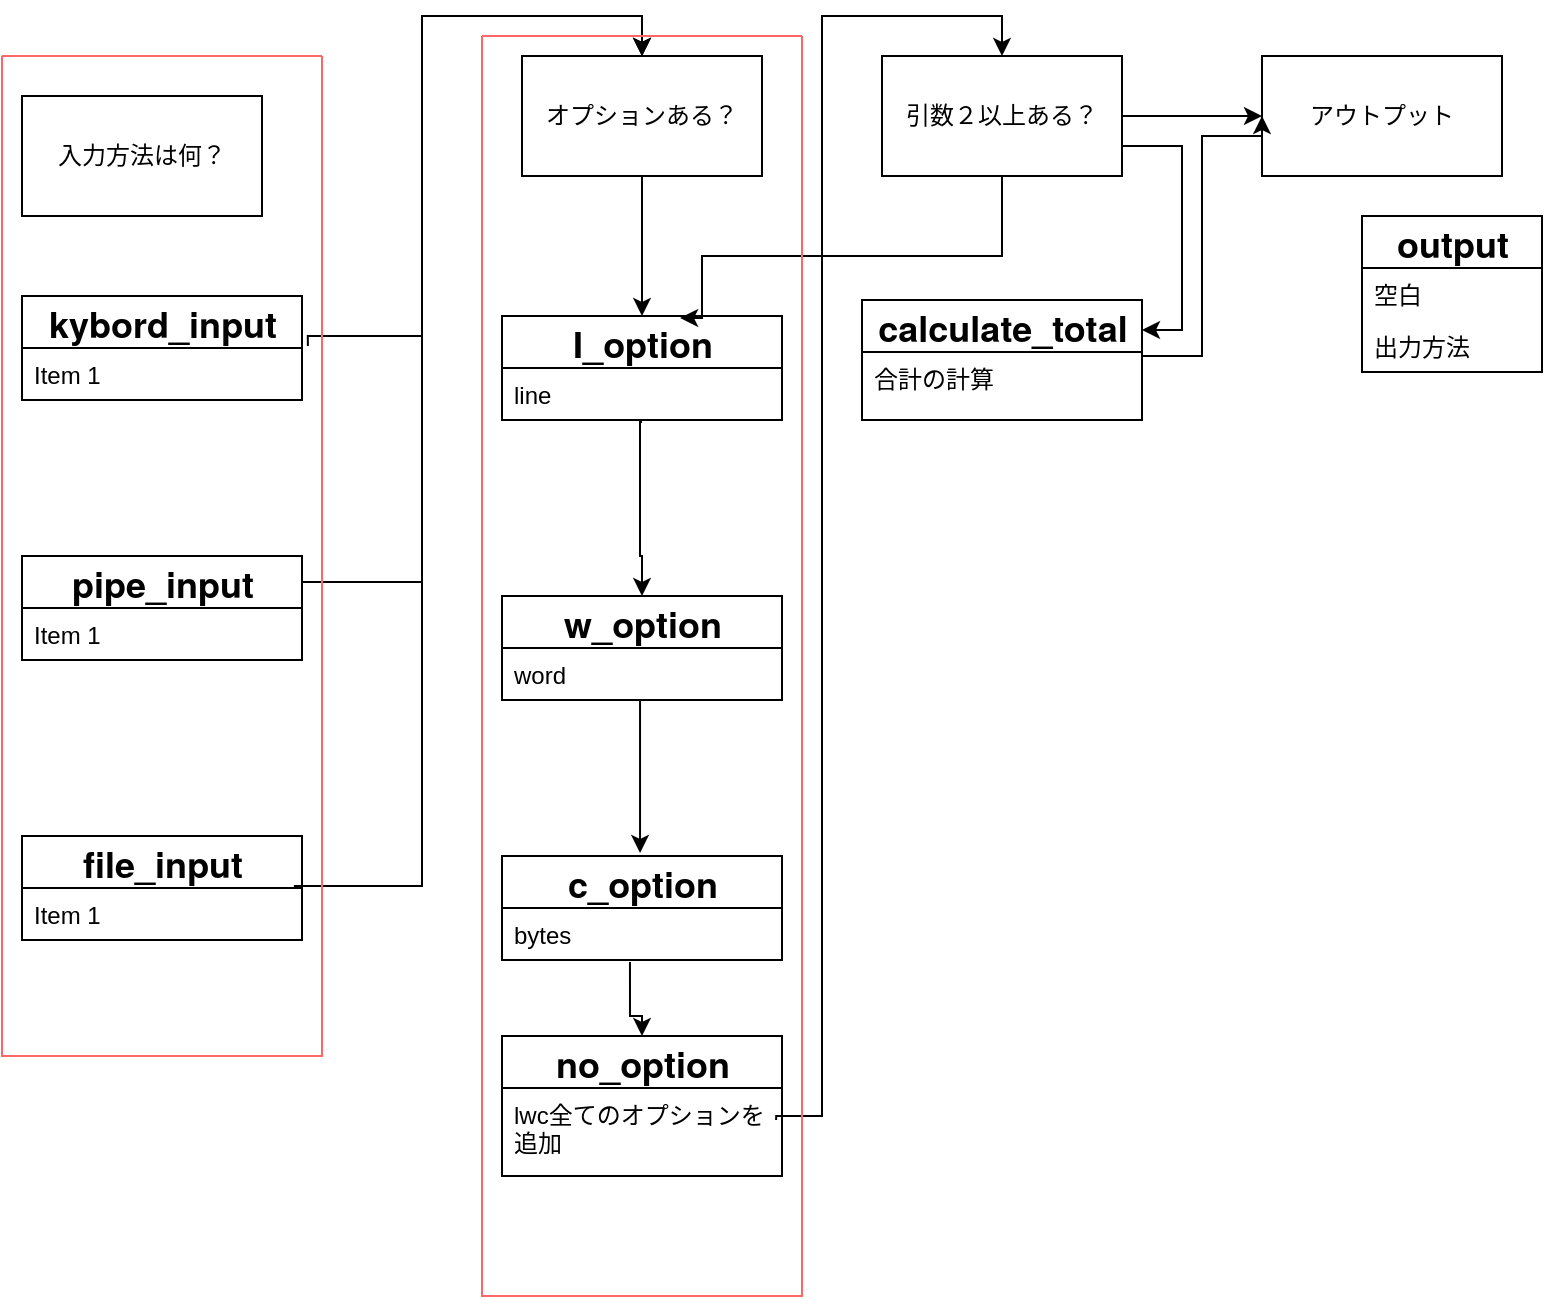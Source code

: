 <mxfile version="26.2.14">
  <diagram id="C5RBs43oDa-KdzZeNtuy" name="Page-1">
    <mxGraphModel dx="1058" dy="1013" grid="1" gridSize="10" guides="1" tooltips="1" connect="1" arrows="1" fold="1" page="1" pageScale="1" pageWidth="827" pageHeight="1169" math="0" shadow="0">
      <root>
        <mxCell id="WIyWlLk6GJQsqaUBKTNV-0" />
        <mxCell id="WIyWlLk6GJQsqaUBKTNV-1" parent="WIyWlLk6GJQsqaUBKTNV-0" />
        <mxCell id="cGXXL4bpqKAadXfqG3Dh-0" value="&lt;p style=&quot;margin: 0px; font-variant-numeric: normal; font-variant-east-asian: normal; font-variant-alternates: normal; font-size-adjust: none; font-kerning: auto; font-optical-sizing: auto; font-feature-settings: normal; font-variation-settings: normal; font-variant-position: normal; font-variant-emoji: normal; font-stretch: normal; font-size: 18px; line-height: normal; font-family: &amp;quot;Helvetica Neue&amp;quot;; text-align: start; text-wrap-mode: wrap;&quot; class=&quot;p1&quot;&gt;&lt;b&gt;kybord_input&lt;/b&gt;&lt;/p&gt;" style="swimlane;fontStyle=0;childLayout=stackLayout;horizontal=1;startSize=26;fillColor=none;horizontalStack=0;resizeParent=1;resizeParentMax=0;resizeLast=0;collapsible=1;marginBottom=0;html=1;" parent="WIyWlLk6GJQsqaUBKTNV-1" vertex="1">
          <mxGeometry x="50" y="180" width="140" height="52" as="geometry" />
        </mxCell>
        <mxCell id="cGXXL4bpqKAadXfqG3Dh-1" value="Item 1" style="text;strokeColor=none;fillColor=none;align=left;verticalAlign=top;spacingLeft=4;spacingRight=4;overflow=hidden;rotatable=0;points=[[0,0.5],[1,0.5]];portConstraint=eastwest;whiteSpace=wrap;html=1;" parent="cGXXL4bpqKAadXfqG3Dh-0" vertex="1">
          <mxGeometry y="26" width="140" height="26" as="geometry" />
        </mxCell>
        <mxCell id="cGXXL4bpqKAadXfqG3Dh-13" value="&lt;p style=&quot;margin: 0px; font-variant-numeric: normal; font-variant-east-asian: normal; font-variant-alternates: normal; font-size-adjust: none; font-kerning: auto; font-optical-sizing: auto; font-feature-settings: normal; font-variation-settings: normal; font-variant-position: normal; font-variant-emoji: normal; font-stretch: normal; font-size: 18px; line-height: normal; font-family: &amp;quot;Helvetica Neue&amp;quot;; text-align: start; text-wrap-mode: wrap;&quot; class=&quot;p1&quot;&gt;&lt;b&gt;pipe_input&lt;/b&gt;&lt;/p&gt;" style="swimlane;fontStyle=0;childLayout=stackLayout;horizontal=1;startSize=26;fillColor=none;horizontalStack=0;resizeParent=1;resizeParentMax=0;resizeLast=0;collapsible=1;marginBottom=0;html=1;" parent="WIyWlLk6GJQsqaUBKTNV-1" vertex="1">
          <mxGeometry x="50" y="310" width="140" height="52" as="geometry" />
        </mxCell>
        <mxCell id="cGXXL4bpqKAadXfqG3Dh-14" value="Item 1" style="text;strokeColor=none;fillColor=none;align=left;verticalAlign=top;spacingLeft=4;spacingRight=4;overflow=hidden;rotatable=0;points=[[0,0.5],[1,0.5]];portConstraint=eastwest;whiteSpace=wrap;html=1;" parent="cGXXL4bpqKAadXfqG3Dh-13" vertex="1">
          <mxGeometry y="26" width="140" height="26" as="geometry" />
        </mxCell>
        <mxCell id="cGXXL4bpqKAadXfqG3Dh-17" value="&lt;p style=&quot;margin: 0px; font-variant-numeric: normal; font-variant-east-asian: normal; font-variant-alternates: normal; font-size-adjust: none; font-kerning: auto; font-optical-sizing: auto; font-feature-settings: normal; font-variation-settings: normal; font-variant-position: normal; font-variant-emoji: normal; font-stretch: normal; font-size: 18px; line-height: normal; font-family: &amp;quot;Helvetica Neue&amp;quot;; text-align: start; text-wrap-mode: wrap;&quot; class=&quot;p1&quot;&gt;&lt;b&gt;file_input&lt;/b&gt;&lt;/p&gt;" style="swimlane;fontStyle=0;childLayout=stackLayout;horizontal=1;startSize=26;fillColor=none;horizontalStack=0;resizeParent=1;resizeParentMax=0;resizeLast=0;collapsible=1;marginBottom=0;html=1;" parent="WIyWlLk6GJQsqaUBKTNV-1" vertex="1">
          <mxGeometry x="50" y="450" width="140" height="52" as="geometry" />
        </mxCell>
        <mxCell id="cGXXL4bpqKAadXfqG3Dh-18" value="Item 1" style="text;strokeColor=none;fillColor=none;align=left;verticalAlign=top;spacingLeft=4;spacingRight=4;overflow=hidden;rotatable=0;points=[[0,0.5],[1,0.5]];portConstraint=eastwest;whiteSpace=wrap;html=1;" parent="cGXXL4bpqKAadXfqG3Dh-17" vertex="1">
          <mxGeometry y="26" width="140" height="26" as="geometry" />
        </mxCell>
        <mxCell id="b58ayG0WAAWht-iHWDj8-4" value="" style="edgeStyle=orthogonalEdgeStyle;rounded=0;orthogonalLoop=1;jettySize=auto;html=1;entryX=0.493;entryY=-0.029;entryDx=0;entryDy=0;entryPerimeter=0;" edge="1" parent="WIyWlLk6GJQsqaUBKTNV-1" source="cGXXL4bpqKAadXfqG3Dh-21" target="cGXXL4bpqKAadXfqG3Dh-30">
          <mxGeometry relative="1" as="geometry">
            <Array as="points">
              <mxPoint x="359" y="380" />
              <mxPoint x="359" y="380" />
            </Array>
          </mxGeometry>
        </mxCell>
        <mxCell id="cGXXL4bpqKAadXfqG3Dh-21" value="&lt;p style=&quot;margin: 0px; font-variant-numeric: normal; font-variant-east-asian: normal; font-variant-alternates: normal; font-size-adjust: none; font-kerning: auto; font-optical-sizing: auto; font-feature-settings: normal; font-variation-settings: normal; font-variant-position: normal; font-variant-emoji: normal; font-stretch: normal; font-size: 18px; line-height: normal; font-family: &amp;quot;Helvetica Neue&amp;quot;; text-align: start; text-wrap-mode: wrap;&quot; class=&quot;p1&quot;&gt;&lt;b&gt;w_&lt;/b&gt;&lt;b style=&quot;background-color: transparent; color: light-dark(rgb(0, 0, 0), rgb(255, 255, 255));&quot;&gt;option&lt;/b&gt;&lt;/p&gt;" style="swimlane;fontStyle=0;childLayout=stackLayout;horizontal=1;startSize=26;fillColor=none;horizontalStack=0;resizeParent=1;resizeParentMax=0;resizeLast=0;collapsible=1;marginBottom=0;html=1;" parent="WIyWlLk6GJQsqaUBKTNV-1" vertex="1">
          <mxGeometry x="290" y="330" width="140" height="52" as="geometry" />
        </mxCell>
        <mxCell id="cGXXL4bpqKAadXfqG3Dh-22" value="word" style="text;strokeColor=none;fillColor=none;align=left;verticalAlign=top;spacingLeft=4;spacingRight=4;overflow=hidden;rotatable=0;points=[[0,0.5],[1,0.5]];portConstraint=eastwest;whiteSpace=wrap;html=1;" parent="cGXXL4bpqKAadXfqG3Dh-21" vertex="1">
          <mxGeometry y="26" width="140" height="26" as="geometry" />
        </mxCell>
        <mxCell id="b58ayG0WAAWht-iHWDj8-3" value="" style="edgeStyle=orthogonalEdgeStyle;rounded=0;orthogonalLoop=1;jettySize=auto;html=1;entryX=0.5;entryY=0;entryDx=0;entryDy=0;exitX=0.5;exitY=1.038;exitDx=0;exitDy=0;exitPerimeter=0;" edge="1" parent="WIyWlLk6GJQsqaUBKTNV-1" source="cGXXL4bpqKAadXfqG3Dh-27" target="cGXXL4bpqKAadXfqG3Dh-21">
          <mxGeometry relative="1" as="geometry">
            <mxPoint x="359.44" y="267.506" as="sourcePoint" />
            <mxPoint x="580" y="242" as="targetPoint" />
            <Array as="points">
              <mxPoint x="359" y="243" />
              <mxPoint x="359" y="310" />
              <mxPoint x="360" y="310" />
            </Array>
          </mxGeometry>
        </mxCell>
        <mxCell id="b58ayG0WAAWht-iHWDj8-8" style="edgeStyle=orthogonalEdgeStyle;rounded=0;orthogonalLoop=1;jettySize=auto;html=1;exitX=1.021;exitY=-0.038;exitDx=0;exitDy=0;exitPerimeter=0;entryX=0.5;entryY=0;entryDx=0;entryDy=0;" edge="1" parent="WIyWlLk6GJQsqaUBKTNV-1" source="cGXXL4bpqKAadXfqG3Dh-1" target="cGXXL4bpqKAadXfqG3Dh-43">
          <mxGeometry relative="1" as="geometry">
            <mxPoint x="360" y="50" as="targetPoint" />
            <mxPoint x="189.02" y="236.004" as="sourcePoint" />
            <Array as="points">
              <mxPoint x="193" y="200" />
              <mxPoint x="250" y="200" />
              <mxPoint x="250" y="40" />
              <mxPoint x="360" y="40" />
            </Array>
          </mxGeometry>
        </mxCell>
        <mxCell id="cGXXL4bpqKAadXfqG3Dh-26" value="&lt;p style=&quot;margin: 0px; font-variant-numeric: normal; font-variant-east-asian: normal; font-variant-alternates: normal; font-size-adjust: none; font-kerning: auto; font-optical-sizing: auto; font-feature-settings: normal; font-variation-settings: normal; font-variant-position: normal; font-variant-emoji: normal; font-stretch: normal; font-size: 18px; line-height: normal; font-family: &amp;quot;Helvetica Neue&amp;quot;; text-align: start; text-wrap-mode: wrap;&quot; class=&quot;p1&quot;&gt;&lt;b&gt;I_&lt;/b&gt;&lt;b style=&quot;background-color: transparent; color: light-dark(rgb(0, 0, 0), rgb(255, 255, 255));&quot;&gt;option&lt;/b&gt;&lt;/p&gt;" style="swimlane;fontStyle=0;childLayout=stackLayout;horizontal=1;startSize=26;fillColor=none;horizontalStack=0;resizeParent=1;resizeParentMax=0;resizeLast=0;collapsible=1;marginBottom=0;html=1;" parent="WIyWlLk6GJQsqaUBKTNV-1" vertex="1">
          <mxGeometry x="290" y="190" width="140" height="52" as="geometry" />
        </mxCell>
        <mxCell id="cGXXL4bpqKAadXfqG3Dh-27" value="line" style="text;strokeColor=none;fillColor=none;align=left;verticalAlign=top;spacingLeft=4;spacingRight=4;overflow=hidden;rotatable=0;points=[[0,0.5],[1,0.5]];portConstraint=eastwest;whiteSpace=wrap;html=1;" parent="cGXXL4bpqKAadXfqG3Dh-26" vertex="1">
          <mxGeometry y="26" width="140" height="26" as="geometry" />
        </mxCell>
        <mxCell id="cGXXL4bpqKAadXfqG3Dh-30" value="&lt;p style=&quot;margin: 0px; font-variant-numeric: normal; font-variant-east-asian: normal; font-variant-alternates: normal; font-size-adjust: none; font-kerning: auto; font-optical-sizing: auto; font-feature-settings: normal; font-variation-settings: normal; font-variant-position: normal; font-variant-emoji: normal; font-stretch: normal; font-size: 18px; line-height: normal; font-family: &amp;quot;Helvetica Neue&amp;quot;; text-align: start; text-wrap-mode: wrap;&quot; class=&quot;p1&quot;&gt;&lt;b&gt;c_&lt;/b&gt;&lt;b style=&quot;background-color: transparent; color: light-dark(rgb(0, 0, 0), rgb(255, 255, 255));&quot;&gt;option&lt;/b&gt;&lt;/p&gt;" style="swimlane;fontStyle=0;childLayout=stackLayout;horizontal=1;startSize=26;fillColor=none;horizontalStack=0;resizeParent=1;resizeParentMax=0;resizeLast=0;collapsible=1;marginBottom=0;html=1;" parent="WIyWlLk6GJQsqaUBKTNV-1" vertex="1">
          <mxGeometry x="290" y="460" width="140" height="52" as="geometry" />
        </mxCell>
        <mxCell id="cGXXL4bpqKAadXfqG3Dh-31" value="bytes" style="text;strokeColor=none;fillColor=none;align=left;verticalAlign=top;spacingLeft=4;spacingRight=4;overflow=hidden;rotatable=0;points=[[0,0.5],[1,0.5]];portConstraint=eastwest;whiteSpace=wrap;html=1;" parent="cGXXL4bpqKAadXfqG3Dh-30" vertex="1">
          <mxGeometry y="26" width="140" height="26" as="geometry" />
        </mxCell>
        <mxCell id="cGXXL4bpqKAadXfqG3Dh-34" value="&lt;p style=&quot;margin: 0px; font-variant-numeric: normal; font-variant-east-asian: normal; font-variant-alternates: normal; font-size-adjust: none; font-kerning: auto; font-optical-sizing: auto; font-feature-settings: normal; font-variation-settings: normal; font-variant-position: normal; font-variant-emoji: normal; font-stretch: normal; font-size: 18px; line-height: normal; font-family: &amp;quot;Helvetica Neue&amp;quot;; text-align: start; text-wrap-mode: wrap;&quot; class=&quot;p1&quot;&gt;&lt;b&gt;no_&lt;/b&gt;&lt;b style=&quot;background-color: transparent; color: light-dark(rgb(0, 0, 0), rgb(255, 255, 255));&quot;&gt;option&lt;/b&gt;&lt;/p&gt;" style="swimlane;fontStyle=0;childLayout=stackLayout;horizontal=1;startSize=26;fillColor=none;horizontalStack=0;resizeParent=1;resizeParentMax=0;resizeLast=0;collapsible=1;marginBottom=0;html=1;" parent="WIyWlLk6GJQsqaUBKTNV-1" vertex="1">
          <mxGeometry x="290" y="550" width="140" height="70" as="geometry" />
        </mxCell>
        <mxCell id="cGXXL4bpqKAadXfqG3Dh-35" value="lwc全てのオプションを追加" style="text;strokeColor=none;fillColor=none;align=left;verticalAlign=top;spacingLeft=4;spacingRight=4;overflow=hidden;rotatable=0;points=[[0,0.5],[1,0.5]];portConstraint=eastwest;whiteSpace=wrap;html=1;" parent="cGXXL4bpqKAadXfqG3Dh-34" vertex="1">
          <mxGeometry y="26" width="140" height="44" as="geometry" />
        </mxCell>
        <UserObject label="入力方法は何？&lt;span style=&quot;color: rgba(0, 0, 0, 0); font-family: monospace; font-size: 0px; text-align: start; text-wrap-mode: nowrap;&quot;&gt;%3CmxGraphModel%3E%3Croot%3E%3CmxCell%20id%3D%220%22%2F%3E%3CmxCell%20id%3D%221%22%20parent%3D%220%22%2F%3E%3CmxCell%20id%3D%222%22%20value%3D%22%26lt%3Bp%20style%3D%26quot%3Bmargin%3A%200px%3B%20font-variant-numeric%3A%20normal%3B%20font-variant-east-asian%3A%20normal%3B%20font-variant-alternates%3A%20normal%3B%20font-size-adjust%3A%20none%3B%20font-kerning%3A%20auto%3B%20font-optical-sizing%3A%20auto%3B%20font-feature-settings%3A%20normal%3B%20font-variation-settings%3A%20normal%3B%20font-variant-position%3A%20normal%3B%20font-variant-emoji%3A%20normal%3B%20font-stretch%3A%20normal%3B%20font-size%3A%2018px%3B%20line-height%3A%20normal%3B%20font-family%3A%20%26amp%3Bquot%3BHelvetica%20Neue%26amp%3Bquot%3B%3B%20text-align%3A%20start%3B%20text-wrap-mode%3A%20wrap%3B%26quot%3B%20class%3D%26quot%3Bp1%26quot%3B%26gt%3B%26lt%3Bb%26gt%3BI_%26lt%3B%2Fb%26gt%3B%26lt%3Bb%20style%3D%26quot%3Bbackground-color%3A%20transparent%3B%20color%3A%20light-dark(rgb(0%2C%200%2C%200)%2C%20rgb(255%2C%20255%2C%20255))%3B%26quot%3B%26gt%3Boption%26lt%3B%2Fb%26gt%3B%26lt%3B%2Fp%26gt%3B%22%20style%3D%22swimlane%3BfontStyle%3D0%3BchildLayout%3DstackLayout%3Bhorizontal%3D1%3BstartSize%3D26%3BfillColor%3Dnone%3BhorizontalStack%3D0%3BresizeParent%3D1%3BresizeParentMax%3D0%3BresizeLast%3D0%3Bcollapsible%3D1%3BmarginBottom%3D0%3Bhtml%3D1%3B%22%20vertex%3D%221%22%20parent%3D%221%22%3E%3CmxGeometry%20x%3D%22320%22%20y%3D%22320%22%20width%3D%22140%22%20height%3D%22104%22%20as%3D%22geometry%22%2F%3E%3C%2FmxCell%3E%3CmxCell%20id%3D%223%22%20value%3D%22Item%201%22%20style%3D%22text%3BstrokeColor%3Dnone%3BfillColor%3Dnone%3Balign%3Dleft%3BverticalAlign%3Dtop%3BspacingLeft%3D4%3BspacingRight%3D4%3Boverflow%3Dhidden%3Brotatable%3D0%3Bpoints%3D%5B%5B0%2C0.5%5D%2C%5B1%2C0.5%5D%5D%3BportConstraint%3Deastwest%3BwhiteSpace%3Dwrap%3Bhtml%3D1%3B%22%20vertex%3D%221%22%20parent%3D%222%22%3E%3CmxGeometry%20y%3D%2226%22%20width%3D%22140%22%20height%3D%2226%22%20as%3D%22geometry%22%2F%3E%3C%2FmxCell%3E%3CmxCell%20id%3D%224%22%20value%3D%22Item%202%22%20style%3D%22text%3BstrokeColor%3Dnone%3BfillColor%3Dnone%3Balign%3Dleft%3BverticalAlign%3Dtop%3BspacingLeft%3D4%3BspacingRight%3D4%3Boverflow%3Dhidden%3Brotatable%3D0%3Bpoints%3D%5B%5B0%2C0.5%5D%2C%5B1%2C0.5%5D%5D%3BportConstraint%3Deastwest%3BwhiteSpace%3Dwrap%3Bhtml%3D1%3B%22%20vertex%3D%221%22%20parent%3D%222%22%3E%3CmxGeometry%20y%3D%2252%22%20width%3D%22140%22%20height%3D%2226%22%20as%3D%22geometry%22%2F%3E%3C%2FmxCell%3E%3CmxCell%20id%3D%225%22%20value%3D%22Item%203%22%20style%3D%22text%3BstrokeColor%3Dnone%3BfillColor%3Dnone%3Balign%3Dleft%3BverticalAlign%3Dtop%3BspacingLeft%3D4%3BspacingRight%3D4%3Boverflow%3Dhidden%3Brotatable%3D0%3Bpoints%3D%5B%5B0%2C0.5%5D%2C%5B1%2C0.5%5D%5D%3BportConstraint%3Deastwest%3BwhiteSpace%3Dwrap%3Bhtml%3D1%3B%22%20vertex%3D%221%22%20parent%3D%222%22%3E%3CmxGeometry%20y%3D%2278%22%20width%3D%22140%22%20height%3D%2226%22%20as%3D%22geometry%22%2F%3E%3C%2FmxCell%3E%3C%2Froot%3E%3C%2FmxGraphModel%3E&lt;/span&gt;" treeRoot="1" id="cGXXL4bpqKAadXfqG3Dh-42">
          <mxCell style="whiteSpace=wrap;html=1;align=center;treeFolding=1;treeMoving=1;newEdgeStyle={&quot;edgeStyle&quot;:&quot;elbowEdgeStyle&quot;,&quot;startArrow&quot;:&quot;none&quot;,&quot;endArrow&quot;:&quot;none&quot;};" parent="WIyWlLk6GJQsqaUBKTNV-1" vertex="1">
            <mxGeometry x="50" y="80" width="120" height="60" as="geometry" />
          </mxCell>
        </UserObject>
        <UserObject label="オプションある？" treeRoot="1" id="cGXXL4bpqKAadXfqG3Dh-43">
          <mxCell style="whiteSpace=wrap;html=1;align=center;treeFolding=1;treeMoving=1;newEdgeStyle={&quot;edgeStyle&quot;:&quot;elbowEdgeStyle&quot;,&quot;startArrow&quot;:&quot;none&quot;,&quot;endArrow&quot;:&quot;none&quot;};" parent="WIyWlLk6GJQsqaUBKTNV-1" vertex="1">
            <mxGeometry x="300" y="60" width="120" height="60" as="geometry" />
          </mxCell>
        </UserObject>
        <UserObject label="引数２以上ある？" treeRoot="1" id="cGXXL4bpqKAadXfqG3Dh-44">
          <mxCell style="whiteSpace=wrap;html=1;align=center;treeFolding=1;treeMoving=1;newEdgeStyle={&quot;edgeStyle&quot;:&quot;elbowEdgeStyle&quot;,&quot;startArrow&quot;:&quot;none&quot;,&quot;endArrow&quot;:&quot;none&quot;};" parent="WIyWlLk6GJQsqaUBKTNV-1" vertex="1">
            <mxGeometry x="480" y="60" width="120" height="60" as="geometry" />
          </mxCell>
        </UserObject>
        <UserObject label="アウトプット" treeRoot="1" id="cGXXL4bpqKAadXfqG3Dh-45">
          <mxCell style="whiteSpace=wrap;html=1;align=center;treeFolding=1;treeMoving=1;newEdgeStyle={&quot;edgeStyle&quot;:&quot;elbowEdgeStyle&quot;,&quot;startArrow&quot;:&quot;none&quot;,&quot;endArrow&quot;:&quot;none&quot;};" parent="WIyWlLk6GJQsqaUBKTNV-1" vertex="1">
            <mxGeometry x="670" y="60" width="120" height="60" as="geometry" />
          </mxCell>
        </UserObject>
        <mxCell id="cGXXL4bpqKAadXfqG3Dh-46" value="&lt;p style=&quot;margin: 0px; font-variant-numeric: normal; font-variant-east-asian: normal; font-variant-alternates: normal; font-size-adjust: none; font-kerning: auto; font-optical-sizing: auto; font-feature-settings: normal; font-variation-settings: normal; font-variant-position: normal; font-variant-emoji: normal; font-stretch: normal; line-height: normal; text-align: start;&quot; class=&quot;p1&quot;&gt;&lt;font face=&quot;Helvetica Neue&quot;&gt;&lt;span style=&quot;font-size: 18px; text-wrap-mode: wrap;&quot;&gt;&lt;b&gt;calculate_total&lt;/b&gt;&lt;/span&gt;&lt;/font&gt;&lt;/p&gt;" style="swimlane;fontStyle=0;childLayout=stackLayout;horizontal=1;startSize=26;fillColor=none;horizontalStack=0;resizeParent=1;resizeParentMax=0;resizeLast=0;collapsible=1;marginBottom=0;html=1;" parent="WIyWlLk6GJQsqaUBKTNV-1" vertex="1">
          <mxGeometry x="470" y="182" width="140" height="60" as="geometry" />
        </mxCell>
        <mxCell id="cGXXL4bpqKAadXfqG3Dh-47" value="合計の計算" style="text;strokeColor=none;fillColor=none;align=left;verticalAlign=top;spacingLeft=4;spacingRight=4;overflow=hidden;rotatable=0;points=[[0,0.5],[1,0.5]];portConstraint=eastwest;whiteSpace=wrap;html=1;" parent="cGXXL4bpqKAadXfqG3Dh-46" vertex="1">
          <mxGeometry y="26" width="140" height="34" as="geometry" />
        </mxCell>
        <mxCell id="cGXXL4bpqKAadXfqG3Dh-55" value="&lt;p style=&quot;margin: 0px; font-variant-numeric: normal; font-variant-east-asian: normal; font-variant-alternates: normal; font-size-adjust: none; font-kerning: auto; font-optical-sizing: auto; font-feature-settings: normal; font-variation-settings: normal; font-variant-position: normal; font-variant-emoji: normal; font-stretch: normal; font-size: 18px; line-height: normal; font-family: &amp;quot;Helvetica Neue&amp;quot;; text-align: start; text-wrap-mode: wrap;&quot; class=&quot;p1&quot;&gt;&lt;b&gt;output&lt;/b&gt;&lt;/p&gt;" style="swimlane;fontStyle=0;childLayout=stackLayout;horizontal=1;startSize=26;fillColor=none;horizontalStack=0;resizeParent=1;resizeParentMax=0;resizeLast=0;collapsible=1;marginBottom=0;html=1;" parent="WIyWlLk6GJQsqaUBKTNV-1" vertex="1">
          <mxGeometry x="720" y="140" width="90" height="78" as="geometry">
            <mxRectangle x="670" y="140" width="100" height="40" as="alternateBounds" />
          </mxGeometry>
        </mxCell>
        <mxCell id="cGXXL4bpqKAadXfqG3Dh-56" value="空白" style="text;strokeColor=none;fillColor=none;align=left;verticalAlign=top;spacingLeft=4;spacingRight=4;overflow=hidden;rotatable=0;points=[[0,0.5],[1,0.5]];portConstraint=eastwest;whiteSpace=wrap;html=1;" parent="cGXXL4bpqKAadXfqG3Dh-55" vertex="1">
          <mxGeometry y="26" width="90" height="26" as="geometry" />
        </mxCell>
        <mxCell id="cGXXL4bpqKAadXfqG3Dh-57" value="出力方法" style="text;strokeColor=none;fillColor=none;align=left;verticalAlign=top;spacingLeft=4;spacingRight=4;overflow=hidden;rotatable=0;points=[[0,0.5],[1,0.5]];portConstraint=eastwest;whiteSpace=wrap;html=1;" parent="cGXXL4bpqKAadXfqG3Dh-55" vertex="1">
          <mxGeometry y="52" width="90" height="26" as="geometry" />
        </mxCell>
        <mxCell id="b58ayG0WAAWht-iHWDj8-9" style="edgeStyle=orthogonalEdgeStyle;rounded=0;orthogonalLoop=1;jettySize=auto;html=1;exitX=1;exitY=0.25;exitDx=0;exitDy=0;entryX=0.5;entryY=0;entryDx=0;entryDy=0;" edge="1" parent="WIyWlLk6GJQsqaUBKTNV-1" source="cGXXL4bpqKAadXfqG3Dh-13" target="cGXXL4bpqKAadXfqG3Dh-43">
          <mxGeometry relative="1" as="geometry">
            <mxPoint x="370" y="70" as="targetPoint" />
            <mxPoint x="190" y="375" as="sourcePoint" />
            <Array as="points">
              <mxPoint x="250" y="323" />
              <mxPoint x="250" y="40" />
              <mxPoint x="360" y="40" />
            </Array>
          </mxGeometry>
        </mxCell>
        <mxCell id="b58ayG0WAAWht-iHWDj8-12" style="edgeStyle=orthogonalEdgeStyle;rounded=0;orthogonalLoop=1;jettySize=auto;html=1;exitX=0.5;exitY=1;exitDx=0;exitDy=0;entryX=0.5;entryY=0;entryDx=0;entryDy=0;" edge="1" parent="WIyWlLk6GJQsqaUBKTNV-1" source="cGXXL4bpqKAadXfqG3Dh-43" target="cGXXL4bpqKAadXfqG3Dh-26">
          <mxGeometry relative="1" as="geometry">
            <mxPoint x="390" y="90" as="targetPoint" />
            <mxPoint x="219" y="266" as="sourcePoint" />
          </mxGeometry>
        </mxCell>
        <mxCell id="b58ayG0WAAWht-iHWDj8-15" style="edgeStyle=orthogonalEdgeStyle;rounded=0;orthogonalLoop=1;jettySize=auto;html=1;exitX=0.971;exitY=-0.038;exitDx=0;exitDy=0;exitPerimeter=0;" edge="1" parent="WIyWlLk6GJQsqaUBKTNV-1" source="cGXXL4bpqKAadXfqG3Dh-18">
          <mxGeometry relative="1" as="geometry">
            <mxPoint x="360" y="60" as="targetPoint" />
            <mxPoint x="190" y="515" as="sourcePoint" />
            <Array as="points">
              <mxPoint x="250" y="475" />
              <mxPoint x="250" y="40" />
              <mxPoint x="360" y="40" />
            </Array>
          </mxGeometry>
        </mxCell>
        <mxCell id="b58ayG0WAAWht-iHWDj8-22" value="" style="edgeStyle=orthogonalEdgeStyle;rounded=0;orthogonalLoop=1;jettySize=auto;html=1;entryX=0.5;entryY=0;entryDx=0;entryDy=0;exitX=0.979;exitY=0.364;exitDx=0;exitDy=0;exitPerimeter=0;" edge="1" parent="WIyWlLk6GJQsqaUBKTNV-1" source="cGXXL4bpqKAadXfqG3Dh-35" target="cGXXL4bpqKAadXfqG3Dh-44">
          <mxGeometry relative="1" as="geometry">
            <mxPoint x="430" y="650" as="sourcePoint" />
            <mxPoint x="520" y="473" as="targetPoint" />
            <Array as="points">
              <mxPoint x="427" y="590" />
              <mxPoint x="450" y="590" />
              <mxPoint x="450" y="40" />
              <mxPoint x="540" y="40" />
            </Array>
          </mxGeometry>
        </mxCell>
        <mxCell id="b58ayG0WAAWht-iHWDj8-23" style="edgeStyle=orthogonalEdgeStyle;rounded=0;orthogonalLoop=1;jettySize=auto;html=1;exitX=0.5;exitY=1;exitDx=0;exitDy=0;entryX=0.636;entryY=0.019;entryDx=0;entryDy=0;entryPerimeter=0;" edge="1" parent="WIyWlLk6GJQsqaUBKTNV-1" source="cGXXL4bpqKAadXfqG3Dh-44" target="cGXXL4bpqKAadXfqG3Dh-26">
          <mxGeometry relative="1" as="geometry">
            <mxPoint x="390" y="130" as="targetPoint" />
            <mxPoint x="370" y="130" as="sourcePoint" />
            <Array as="points">
              <mxPoint x="540" y="160" />
              <mxPoint x="390" y="160" />
              <mxPoint x="390" y="191" />
            </Array>
          </mxGeometry>
        </mxCell>
        <mxCell id="b58ayG0WAAWht-iHWDj8-24" style="edgeStyle=orthogonalEdgeStyle;rounded=0;orthogonalLoop=1;jettySize=auto;html=1;exitX=1;exitY=0.5;exitDx=0;exitDy=0;entryX=0;entryY=0.5;entryDx=0;entryDy=0;" edge="1" parent="WIyWlLk6GJQsqaUBKTNV-1" source="cGXXL4bpqKAadXfqG3Dh-44" target="cGXXL4bpqKAadXfqG3Dh-45">
          <mxGeometry relative="1" as="geometry">
            <mxPoint x="560" y="170" as="targetPoint" />
            <mxPoint x="550" y="130" as="sourcePoint" />
          </mxGeometry>
        </mxCell>
        <mxCell id="b58ayG0WAAWht-iHWDj8-28" style="edgeStyle=orthogonalEdgeStyle;rounded=0;orthogonalLoop=1;jettySize=auto;html=1;exitX=1;exitY=0.059;exitDx=0;exitDy=0;entryX=0;entryY=0.5;entryDx=0;entryDy=0;exitPerimeter=0;" edge="1" parent="WIyWlLk6GJQsqaUBKTNV-1" source="cGXXL4bpqKAadXfqG3Dh-47" target="cGXXL4bpqKAadXfqG3Dh-45">
          <mxGeometry relative="1" as="geometry">
            <mxPoint x="560" y="170" as="targetPoint" />
            <mxPoint x="619.02" y="218.006" as="sourcePoint" />
            <Array as="points">
              <mxPoint x="640" y="210" />
              <mxPoint x="640" y="100" />
              <mxPoint x="670" y="100" />
            </Array>
          </mxGeometry>
        </mxCell>
        <mxCell id="b58ayG0WAAWht-iHWDj8-32" style="edgeStyle=orthogonalEdgeStyle;rounded=0;orthogonalLoop=1;jettySize=auto;html=1;exitX=1;exitY=0.75;exitDx=0;exitDy=0;entryX=1;entryY=0.25;entryDx=0;entryDy=0;" edge="1" parent="WIyWlLk6GJQsqaUBKTNV-1" source="cGXXL4bpqKAadXfqG3Dh-44" target="cGXXL4bpqKAadXfqG3Dh-46">
          <mxGeometry relative="1" as="geometry">
            <mxPoint x="680" y="100" as="targetPoint" />
            <mxPoint x="610" y="100" as="sourcePoint" />
          </mxGeometry>
        </mxCell>
        <mxCell id="b58ayG0WAAWht-iHWDj8-33" value="" style="edgeStyle=orthogonalEdgeStyle;rounded=0;orthogonalLoop=1;jettySize=auto;html=1;entryX=0.5;entryY=0;entryDx=0;entryDy=0;exitX=0.457;exitY=1.038;exitDx=0;exitDy=0;exitPerimeter=0;" edge="1" parent="WIyWlLk6GJQsqaUBKTNV-1" source="cGXXL4bpqKAadXfqG3Dh-31" target="cGXXL4bpqKAadXfqG3Dh-34">
          <mxGeometry relative="1" as="geometry">
            <mxPoint x="369" y="392" as="sourcePoint" />
            <mxPoint x="369" y="468" as="targetPoint" />
            <Array as="points">
              <mxPoint x="354" y="540" />
              <mxPoint x="360" y="540" />
            </Array>
          </mxGeometry>
        </mxCell>
        <mxCell id="b58ayG0WAAWht-iHWDj8-35" style="edgeStyle=elbowEdgeStyle;rounded=0;orthogonalLoop=1;jettySize=auto;html=1;startArrow=none;endArrow=none;exitX=1;exitY=0.5;exitDx=0;exitDy=0;" edge="1" parent="WIyWlLk6GJQsqaUBKTNV-1" source="cGXXL4bpqKAadXfqG3Dh-45" target="cGXXL4bpqKAadXfqG3Dh-45">
          <mxGeometry relative="1" as="geometry" />
        </mxCell>
        <mxCell id="b58ayG0WAAWht-iHWDj8-40" value="" style="swimlane;startSize=0;strokeColor=#FF6666;" vertex="1" parent="WIyWlLk6GJQsqaUBKTNV-1">
          <mxGeometry x="40" y="60" width="160" height="500" as="geometry" />
        </mxCell>
        <mxCell id="b58ayG0WAAWht-iHWDj8-43" value="" style="swimlane;startSize=0;strokeColor=#FF6666;" vertex="1" parent="WIyWlLk6GJQsqaUBKTNV-1">
          <mxGeometry x="280" y="50" width="160" height="630" as="geometry" />
        </mxCell>
      </root>
    </mxGraphModel>
  </diagram>
</mxfile>
